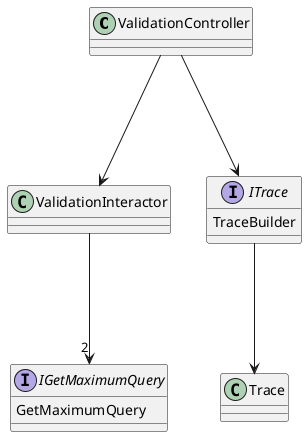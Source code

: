 @startuml

class ValidationController
ValidationController ---> ValidationInteractor
ValidationController ---> ITrace
class ValidationInteractor
ValidationInteractor ---> "2" IGetMaximumQuery
class ITrace
ITrace ---> Trace

interface IGetMaximumQuery {
  GetMaximumQuery
}
interface ITrace {
  TraceBuilder
}

@enduml


